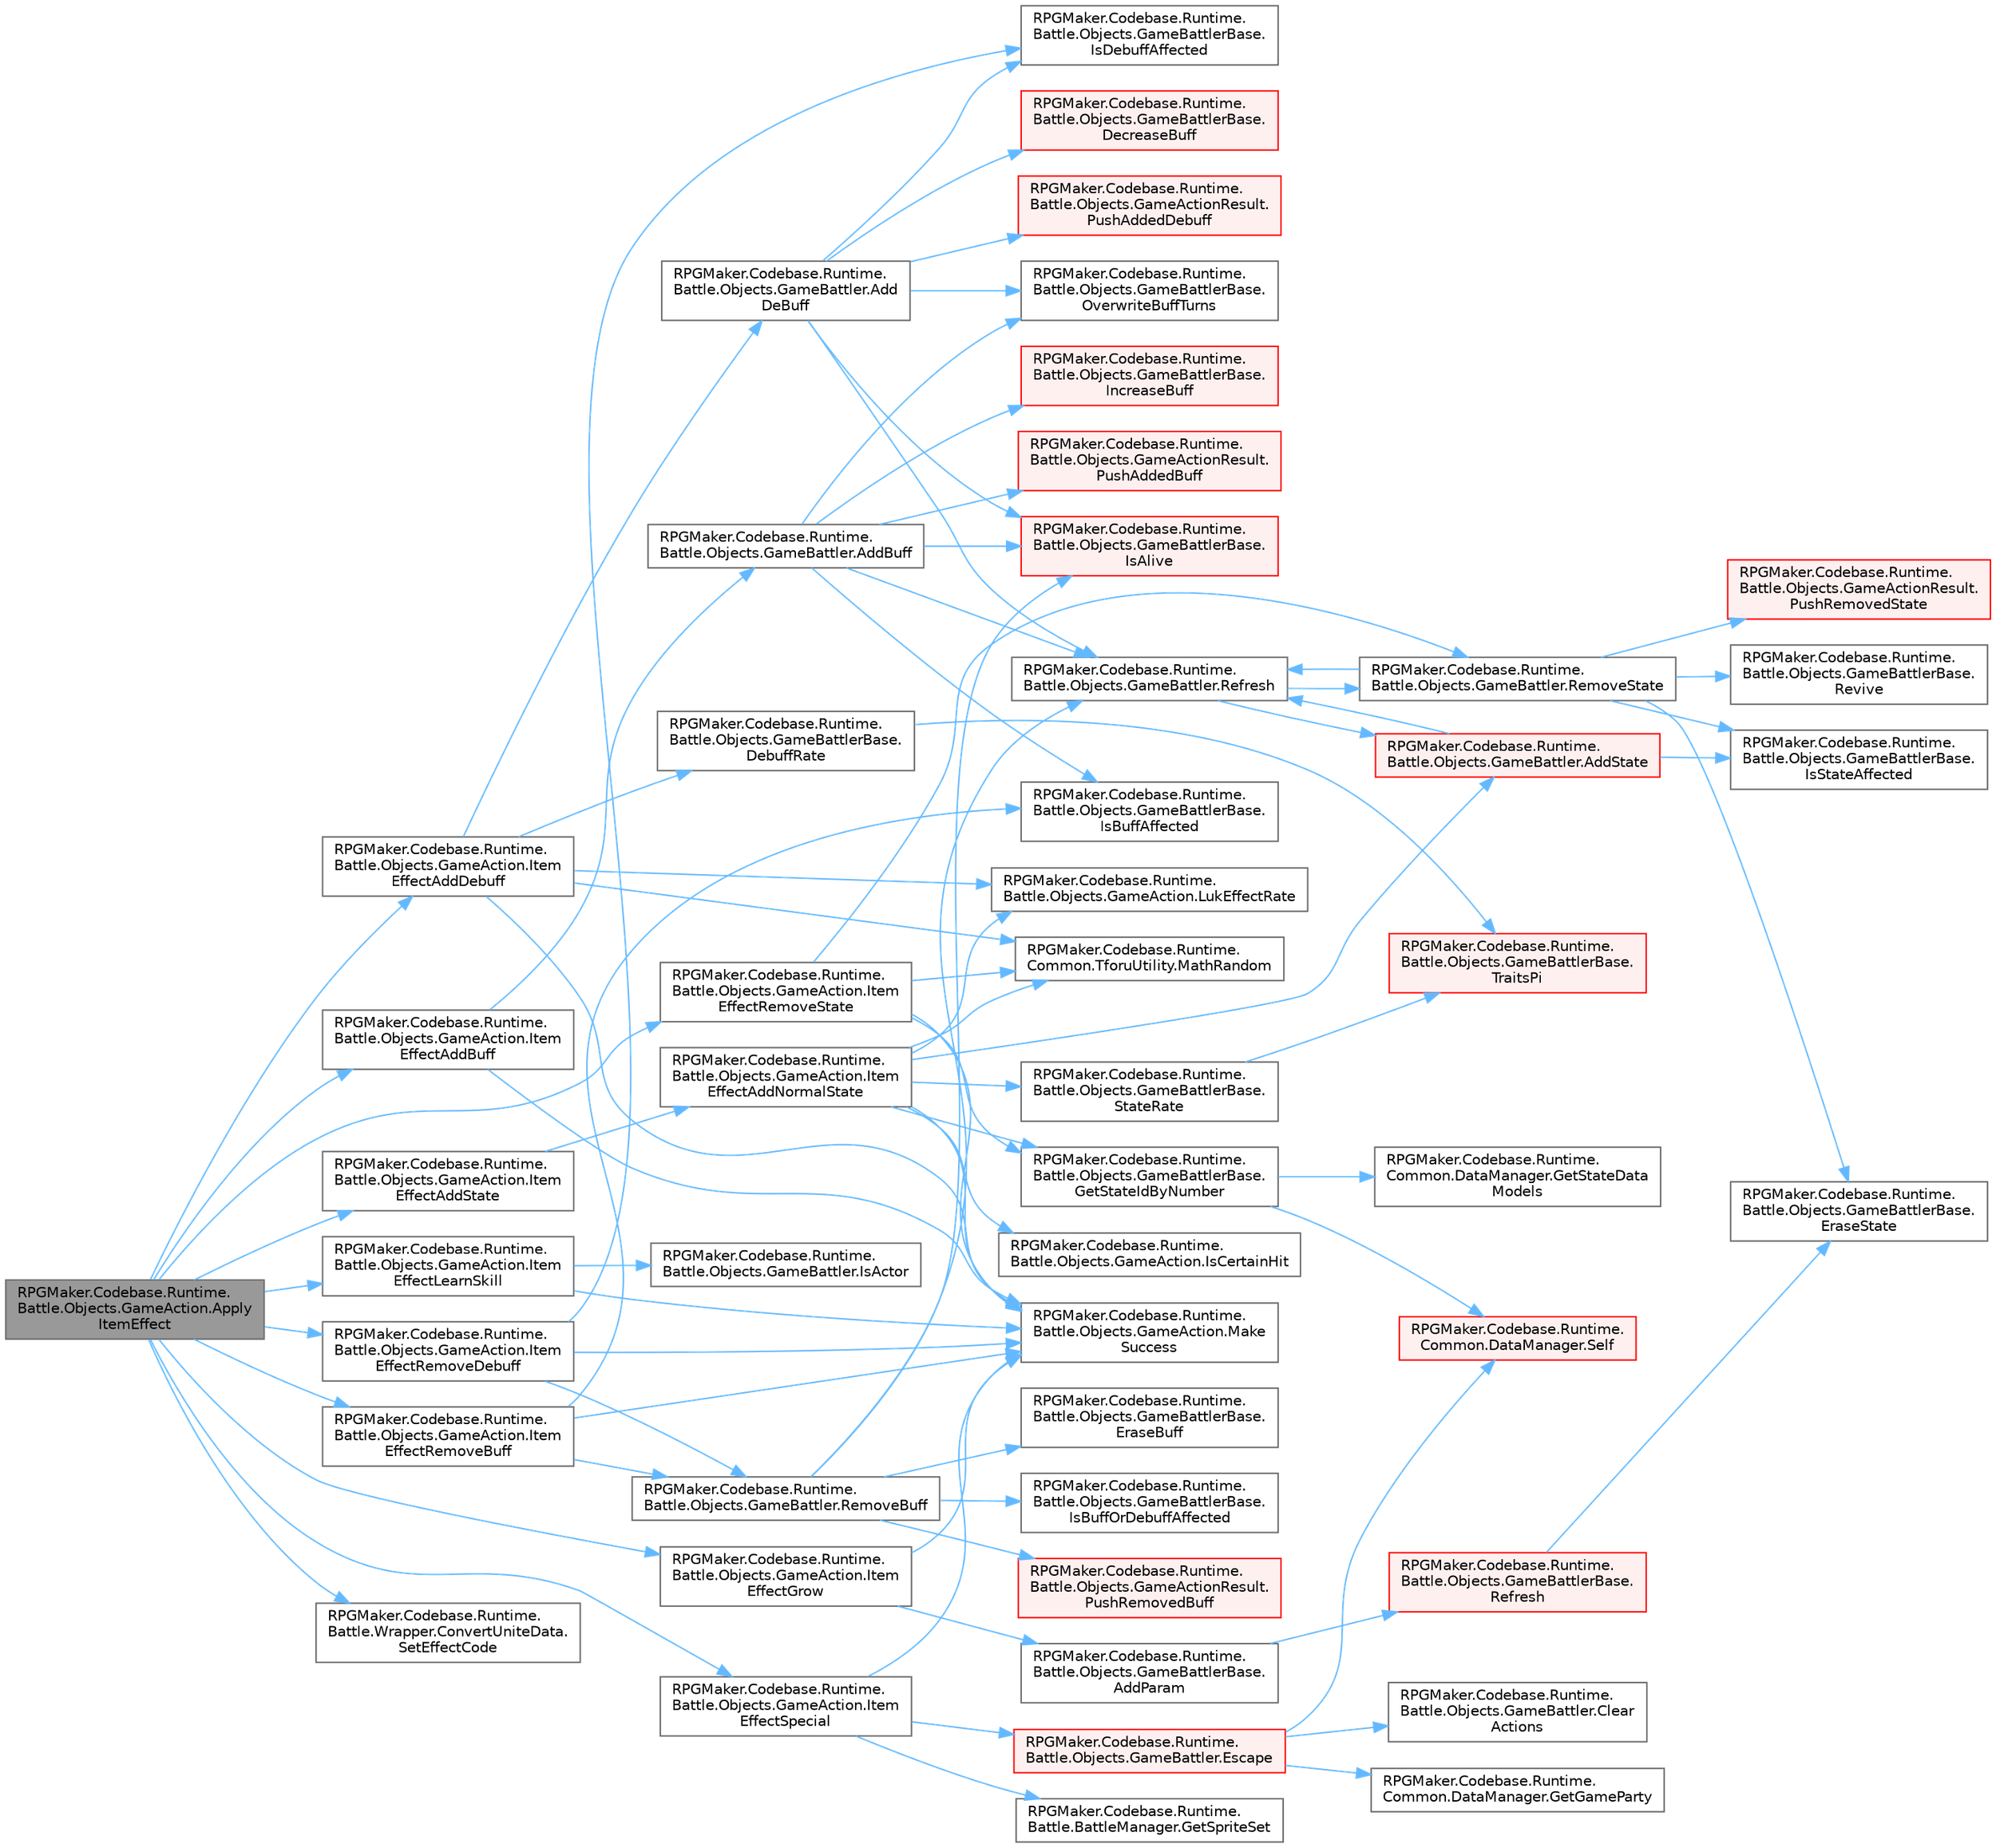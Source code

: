 digraph "RPGMaker.Codebase.Runtime.Battle.Objects.GameAction.ApplyItemEffect"
{
 // LATEX_PDF_SIZE
  bgcolor="transparent";
  edge [fontname=Helvetica,fontsize=10,labelfontname=Helvetica,labelfontsize=10];
  node [fontname=Helvetica,fontsize=10,shape=box,height=0.2,width=0.4];
  rankdir="LR";
  Node1 [id="Node000001",label="RPGMaker.Codebase.Runtime.\lBattle.Objects.GameAction.Apply\lItemEffect",height=0.2,width=0.4,color="gray40", fillcolor="grey60", style="filled", fontcolor="black",tooltip="😁 指定対象にエフェクトを適用"];
  Node1 -> Node2 [id="edge1_Node000001_Node000002",color="steelblue1",style="solid",tooltip=" "];
  Node2 [id="Node000002",label="RPGMaker.Codebase.Runtime.\lBattle.Objects.GameAction.Item\lEffectAddBuff",height=0.2,width=0.4,color="grey40", fillcolor="white", style="filled",URL="$db/d00/class_r_p_g_maker_1_1_codebase_1_1_runtime_1_1_battle_1_1_objects_1_1_game_action.html#a4df77b613c49006d914da5573ee7f4d5",tooltip="😁 指定対象に[強化]の[使用効果]を加える"];
  Node2 -> Node3 [id="edge2_Node000002_Node000003",color="steelblue1",style="solid",tooltip=" "];
  Node3 [id="Node000003",label="RPGMaker.Codebase.Runtime.\lBattle.Objects.GameBattler.AddBuff",height=0.2,width=0.4,color="grey40", fillcolor="white", style="filled",URL="$d6/de6/class_r_p_g_maker_1_1_codebase_1_1_runtime_1_1_battle_1_1_objects_1_1_game_battler.html#a46a4f6f463182320acb0e3741286fbfb",tooltip="😁 指定通常能力に指定ターン数の[強化]を追加"];
  Node3 -> Node4 [id="edge3_Node000003_Node000004",color="steelblue1",style="solid",tooltip=" "];
  Node4 [id="Node000004",label="RPGMaker.Codebase.Runtime.\lBattle.Objects.GameBattlerBase.\lIncreaseBuff",height=0.2,width=0.4,color="red", fillcolor="#FFF0F0", style="filled",URL="$d2/d70/class_r_p_g_maker_1_1_codebase_1_1_runtime_1_1_battle_1_1_objects_1_1_game_battler_base.html#af58ac88bfe58d0aa49c8d445ca11e846",tooltip="😁 指定通常能力を[強化]"];
  Node3 -> Node6 [id="edge4_Node000003_Node000006",color="steelblue1",style="solid",tooltip=" "];
  Node6 [id="Node000006",label="RPGMaker.Codebase.Runtime.\lBattle.Objects.GameBattlerBase.\lIsAlive",height=0.2,width=0.4,color="red", fillcolor="#FFF0F0", style="filled",URL="$d2/d70/class_r_p_g_maker_1_1_codebase_1_1_runtime_1_1_battle_1_1_objects_1_1_game_battler_base.html#ab0cfe0154c253bf8dbdd917e1b83ecea",tooltip="😁 生きているか"];
  Node3 -> Node11 [id="edge5_Node000003_Node000011",color="steelblue1",style="solid",tooltip=" "];
  Node11 [id="Node000011",label="RPGMaker.Codebase.Runtime.\lBattle.Objects.GameBattlerBase.\lIsBuffAffected",height=0.2,width=0.4,color="grey40", fillcolor="white", style="filled",URL="$d2/d70/class_r_p_g_maker_1_1_codebase_1_1_runtime_1_1_battle_1_1_objects_1_1_game_battler_base.html#a787e6a948b49221a760fe510816641f1",tooltip="😁 指定通常能力値に[強化]がかかっているか"];
  Node3 -> Node12 [id="edge6_Node000003_Node000012",color="steelblue1",style="solid",tooltip=" "];
  Node12 [id="Node000012",label="RPGMaker.Codebase.Runtime.\lBattle.Objects.GameBattlerBase.\lOverwriteBuffTurns",height=0.2,width=0.4,color="grey40", fillcolor="white", style="filled",URL="$d2/d70/class_r_p_g_maker_1_1_codebase_1_1_runtime_1_1_battle_1_1_objects_1_1_game_battler_base.html#a8148b8031e01caf3834077e86e61eb54",tooltip="😁 通常能力[強化]の有効ターンを追加"];
  Node3 -> Node13 [id="edge7_Node000003_Node000013",color="steelblue1",style="solid",tooltip=" "];
  Node13 [id="Node000013",label="RPGMaker.Codebase.Runtime.\lBattle.Objects.GameActionResult.\lPushAddedBuff",height=0.2,width=0.4,color="red", fillcolor="#FFF0F0", style="filled",URL="$db/d27/class_r_p_g_maker_1_1_codebase_1_1_runtime_1_1_battle_1_1_objects_1_1_game_action_result.html#ab2a13d485b6b014c5d25d46650dec853",tooltip="😁 指定された能力値の[強化]の付加を追加"];
  Node3 -> Node15 [id="edge8_Node000003_Node000015",color="steelblue1",style="solid",tooltip=" "];
  Node15 [id="Node000015",label="RPGMaker.Codebase.Runtime.\lBattle.Objects.GameBattler.Refresh",height=0.2,width=0.4,color="grey40", fillcolor="white", style="filled",URL="$d6/de6/class_r_p_g_maker_1_1_codebase_1_1_runtime_1_1_battle_1_1_objects_1_1_game_battler.html#a5e2eccb8f1dbacca9ef1f357aff8d5fc",tooltip="😁 能力値やステートを規定値内に収める処理"];
  Node15 -> Node16 [id="edge9_Node000015_Node000016",color="steelblue1",style="solid",tooltip=" "];
  Node16 [id="Node000016",label="RPGMaker.Codebase.Runtime.\lBattle.Objects.GameBattler.AddState",height=0.2,width=0.4,color="red", fillcolor="#FFF0F0", style="filled",URL="$d6/de6/class_r_p_g_maker_1_1_codebase_1_1_runtime_1_1_battle_1_1_objects_1_1_game_battler.html#a721713aea404590ae235b32ef084a641",tooltip="😁 指定ステートを追加"];
  Node16 -> Node10 [id="edge10_Node000016_Node000010",color="steelblue1",style="solid",tooltip=" "];
  Node10 [id="Node000010",label="RPGMaker.Codebase.Runtime.\lBattle.Objects.GameBattlerBase.\lIsStateAffected",height=0.2,width=0.4,color="grey40", fillcolor="white", style="filled",URL="$d2/d70/class_r_p_g_maker_1_1_codebase_1_1_runtime_1_1_battle_1_1_objects_1_1_game_battler_base.html#ae149ea29154d386ec71f09400d260b37",tooltip="😁 指定したステートか"];
  Node16 -> Node15 [id="edge11_Node000016_Node000015",color="steelblue1",style="solid",tooltip=" "];
  Node15 -> Node85 [id="edge12_Node000015_Node000085",color="steelblue1",style="solid",tooltip=" "];
  Node85 [id="Node000085",label="RPGMaker.Codebase.Runtime.\lBattle.Objects.GameBattler.RemoveState",height=0.2,width=0.4,color="grey40", fillcolor="white", style="filled",URL="$d6/de6/class_r_p_g_maker_1_1_codebase_1_1_runtime_1_1_battle_1_1_objects_1_1_game_battler.html#a3d73aefe7c91fabe827a27d354ff8b4b",tooltip="😁 指定ステートを解除"];
  Node85 -> Node26 [id="edge13_Node000085_Node000026",color="steelblue1",style="solid",tooltip=" "];
  Node26 [id="Node000026",label="RPGMaker.Codebase.Runtime.\lBattle.Objects.GameBattlerBase.\lEraseState",height=0.2,width=0.4,color="grey40", fillcolor="white", style="filled",URL="$d2/d70/class_r_p_g_maker_1_1_codebase_1_1_runtime_1_1_battle_1_1_objects_1_1_game_battler_base.html#aa4f4575da86a23d26558423e98499115",tooltip="😁 指定ステートを消す"];
  Node85 -> Node10 [id="edge14_Node000085_Node000010",color="steelblue1",style="solid",tooltip=" "];
  Node85 -> Node86 [id="edge15_Node000085_Node000086",color="steelblue1",style="solid",tooltip=" "];
  Node86 [id="Node000086",label="RPGMaker.Codebase.Runtime.\lBattle.Objects.GameActionResult.\lPushRemovedState",height=0.2,width=0.4,color="red", fillcolor="#FFF0F0", style="filled",URL="$db/d27/class_r_p_g_maker_1_1_codebase_1_1_runtime_1_1_battle_1_1_objects_1_1_game_action_result.html#a97c980bdc218dbf8052fd46d51a07118",tooltip="😁 指定ステートの削除を追加"];
  Node85 -> Node15 [id="edge16_Node000085_Node000015",color="steelblue1",style="solid",tooltip=" "];
  Node85 -> Node87 [id="edge17_Node000085_Node000087",color="steelblue1",style="solid",tooltip=" "];
  Node87 [id="Node000087",label="RPGMaker.Codebase.Runtime.\lBattle.Objects.GameBattlerBase.\lRevive",height=0.2,width=0.4,color="grey40", fillcolor="white", style="filled",URL="$d2/d70/class_r_p_g_maker_1_1_codebase_1_1_runtime_1_1_battle_1_1_objects_1_1_game_battler_base.html#a0941ea2543bf7d0fe8b06e7105d21516",tooltip="😁 復活"];
  Node2 -> Node88 [id="edge18_Node000002_Node000088",color="steelblue1",style="solid",tooltip=" "];
  Node88 [id="Node000088",label="RPGMaker.Codebase.Runtime.\lBattle.Objects.GameAction.Make\lSuccess",height=0.2,width=0.4,color="grey40", fillcolor="white", style="filled",URL="$db/d00/class_r_p_g_maker_1_1_codebase_1_1_runtime_1_1_battle_1_1_objects_1_1_game_action.html#a0a00fa2532c3bf2b96b2ee096bb93507",tooltip="😁 行動結果用に指定対象の行動に成功したフラグを立てる"];
  Node1 -> Node89 [id="edge19_Node000001_Node000089",color="steelblue1",style="solid",tooltip=" "];
  Node89 [id="Node000089",label="RPGMaker.Codebase.Runtime.\lBattle.Objects.GameAction.Item\lEffectAddDebuff",height=0.2,width=0.4,color="grey40", fillcolor="white", style="filled",URL="$db/d00/class_r_p_g_maker_1_1_codebase_1_1_runtime_1_1_battle_1_1_objects_1_1_game_action.html#ae8c5a6cf681facd1b1bf2018e4d5f570",tooltip="😁 指定対象に[弱体]の[使用効果]を加える"];
  Node89 -> Node90 [id="edge20_Node000089_Node000090",color="steelblue1",style="solid",tooltip=" "];
  Node90 [id="Node000090",label="RPGMaker.Codebase.Runtime.\lBattle.Objects.GameBattler.Add\lDeBuff",height=0.2,width=0.4,color="grey40", fillcolor="white", style="filled",URL="$d6/de6/class_r_p_g_maker_1_1_codebase_1_1_runtime_1_1_battle_1_1_objects_1_1_game_battler.html#a4bf2426bec4fa47d818471e0b214f39b",tooltip="😁 指定通常能力に指定ターン数の[弱体]を追加"];
  Node90 -> Node91 [id="edge21_Node000090_Node000091",color="steelblue1",style="solid",tooltip=" "];
  Node91 [id="Node000091",label="RPGMaker.Codebase.Runtime.\lBattle.Objects.GameBattlerBase.\lDecreaseBuff",height=0.2,width=0.4,color="red", fillcolor="#FFF0F0", style="filled",URL="$d2/d70/class_r_p_g_maker_1_1_codebase_1_1_runtime_1_1_battle_1_1_objects_1_1_game_battler_base.html#af7cc8d850bf3c34cd79a4e65a1ad17ad",tooltip="😁 指定通常能力の[強化]を減少させる"];
  Node90 -> Node6 [id="edge22_Node000090_Node000006",color="steelblue1",style="solid",tooltip=" "];
  Node90 -> Node93 [id="edge23_Node000090_Node000093",color="steelblue1",style="solid",tooltip=" "];
  Node93 [id="Node000093",label="RPGMaker.Codebase.Runtime.\lBattle.Objects.GameBattlerBase.\lIsDebuffAffected",height=0.2,width=0.4,color="grey40", fillcolor="white", style="filled",URL="$d2/d70/class_r_p_g_maker_1_1_codebase_1_1_runtime_1_1_battle_1_1_objects_1_1_game_battler_base.html#a67a20d6a3eba32a6dc696f00ec32cfb0",tooltip="😁 指定通常能力値が[弱体]されているか"];
  Node90 -> Node12 [id="edge24_Node000090_Node000012",color="steelblue1",style="solid",tooltip=" "];
  Node90 -> Node94 [id="edge25_Node000090_Node000094",color="steelblue1",style="solid",tooltip=" "];
  Node94 [id="Node000094",label="RPGMaker.Codebase.Runtime.\lBattle.Objects.GameActionResult.\lPushAddedDebuff",height=0.2,width=0.4,color="red", fillcolor="#FFF0F0", style="filled",URL="$db/d27/class_r_p_g_maker_1_1_codebase_1_1_runtime_1_1_battle_1_1_objects_1_1_game_action_result.html#a561a1de2161c1d93fe0e5ec198e5fede",tooltip="😁 指定された能力値の[弱体]の付加を追加"];
  Node90 -> Node15 [id="edge26_Node000090_Node000015",color="steelblue1",style="solid",tooltip=" "];
  Node89 -> Node96 [id="edge27_Node000089_Node000096",color="steelblue1",style="solid",tooltip=" "];
  Node96 [id="Node000096",label="RPGMaker.Codebase.Runtime.\lBattle.Objects.GameBattlerBase.\lDebuffRate",height=0.2,width=0.4,color="grey40", fillcolor="white", style="filled",URL="$d2/d70/class_r_p_g_maker_1_1_codebase_1_1_runtime_1_1_battle_1_1_objects_1_1_game_battler_base.html#a3ca3d818787dd90b0100a6539fcc4362",tooltip="😁 指定した能力値に対する[耐性 - 弱体有効度] を返す"];
  Node96 -> Node97 [id="edge28_Node000096_Node000097",color="steelblue1",style="solid",tooltip=" "];
  Node97 [id="Node000097",label="RPGMaker.Codebase.Runtime.\lBattle.Objects.GameBattlerBase.\lTraitsPi",height=0.2,width=0.4,color="red", fillcolor="#FFF0F0", style="filled",URL="$d2/d70/class_r_p_g_maker_1_1_codebase_1_1_runtime_1_1_battle_1_1_objects_1_1_game_battler_base.html#a0c46d0d8b1545df311f911d5ad8f104d",tooltip="😁 指定特徴コード(TRAIT_定数)・IDの値を返す"];
  Node89 -> Node99 [id="edge29_Node000089_Node000099",color="steelblue1",style="solid",tooltip=" "];
  Node99 [id="Node000099",label="RPGMaker.Codebase.Runtime.\lBattle.Objects.GameAction.LukEffectRate",height=0.2,width=0.4,color="grey40", fillcolor="white", style="filled",URL="$db/d00/class_r_p_g_maker_1_1_codebase_1_1_runtime_1_1_battle_1_1_objects_1_1_game_action.html#aa65d95c8be14809de625feb40f151666",tooltip="😁 指定対象の[幸運]の適用率を返す"];
  Node89 -> Node88 [id="edge30_Node000089_Node000088",color="steelblue1",style="solid",tooltip=" "];
  Node89 -> Node100 [id="edge31_Node000089_Node000100",color="steelblue1",style="solid",tooltip=" "];
  Node100 [id="Node000100",label="RPGMaker.Codebase.Runtime.\lCommon.TforuUtility.MathRandom",height=0.2,width=0.4,color="grey40", fillcolor="white", style="filled",URL="$df/d46/class_r_p_g_maker_1_1_codebase_1_1_runtime_1_1_common_1_1_tforu_utility.html#aebb86c7c9ea503cc6f682adcbc08fd24",tooltip=" "];
  Node1 -> Node101 [id="edge32_Node000001_Node000101",color="steelblue1",style="solid",tooltip=" "];
  Node101 [id="Node000101",label="RPGMaker.Codebase.Runtime.\lBattle.Objects.GameAction.Item\lEffectAddState",height=0.2,width=0.4,color="grey40", fillcolor="white", style="filled",URL="$db/d00/class_r_p_g_maker_1_1_codebase_1_1_runtime_1_1_battle_1_1_objects_1_1_game_action.html#a30937435994c2aeb8de46e354b51d782",tooltip="😁 指定対象に[使用効果]を加える"];
  Node101 -> Node102 [id="edge33_Node000101_Node000102",color="steelblue1",style="solid",tooltip=" "];
  Node102 [id="Node000102",label="RPGMaker.Codebase.Runtime.\lBattle.Objects.GameAction.Item\lEffectAddNormalState",height=0.2,width=0.4,color="grey40", fillcolor="white", style="filled",URL="$db/d00/class_r_p_g_maker_1_1_codebase_1_1_runtime_1_1_battle_1_1_objects_1_1_game_action.html#ad361cd52daaea9b629f16db972b52a84",tooltip="😁 指定対象に通常の[使用効果]を加える"];
  Node102 -> Node16 [id="edge34_Node000102_Node000016",color="steelblue1",style="solid",tooltip=" "];
  Node102 -> Node103 [id="edge35_Node000102_Node000103",color="steelblue1",style="solid",tooltip=" "];
  Node103 [id="Node000103",label="RPGMaker.Codebase.Runtime.\lBattle.Objects.GameBattlerBase.\lGetStateIdByNumber",height=0.2,width=0.4,color="grey40", fillcolor="white", style="filled",URL="$d2/d70/class_r_p_g_maker_1_1_codebase_1_1_runtime_1_1_battle_1_1_objects_1_1_game_battler_base.html#a138ff285e4e6262e8c80f3714af17714",tooltip="😁 [Uniteで追加されたメソッド]"];
  Node103 -> Node81 [id="edge36_Node000103_Node000081",color="steelblue1",style="solid",tooltip=" "];
  Node81 [id="Node000081",label="RPGMaker.Codebase.Runtime.\lCommon.DataManager.GetStateData\lModels",height=0.2,width=0.4,color="grey40", fillcolor="white", style="filled",URL="$d5/d08/class_r_p_g_maker_1_1_codebase_1_1_runtime_1_1_common_1_1_data_manager.html#a15a54931479350f79e52fab3fb8007f6",tooltip=" "];
  Node103 -> Node33 [id="edge37_Node000103_Node000033",color="steelblue1",style="solid",tooltip=" "];
  Node33 [id="Node000033",label="RPGMaker.Codebase.Runtime.\lCommon.DataManager.Self",height=0.2,width=0.4,color="red", fillcolor="#FFF0F0", style="filled",URL="$d5/d08/class_r_p_g_maker_1_1_codebase_1_1_runtime_1_1_common_1_1_data_manager.html#a8f0a40fd71fe0a873d1905e106299934",tooltip=" "];
  Node102 -> Node104 [id="edge38_Node000102_Node000104",color="steelblue1",style="solid",tooltip=" "];
  Node104 [id="Node000104",label="RPGMaker.Codebase.Runtime.\lBattle.Objects.GameAction.IsCertainHit",height=0.2,width=0.4,color="grey40", fillcolor="white", style="filled",URL="$db/d00/class_r_p_g_maker_1_1_codebase_1_1_runtime_1_1_battle_1_1_objects_1_1_game_action.html#ad095789e8c06eefb1047d19856a69dc4",tooltip="😁 [命中タイプ]が[必中]か"];
  Node102 -> Node99 [id="edge39_Node000102_Node000099",color="steelblue1",style="solid",tooltip=" "];
  Node102 -> Node88 [id="edge40_Node000102_Node000088",color="steelblue1",style="solid",tooltip=" "];
  Node102 -> Node100 [id="edge41_Node000102_Node000100",color="steelblue1",style="solid",tooltip=" "];
  Node102 -> Node105 [id="edge42_Node000102_Node000105",color="steelblue1",style="solid",tooltip=" "];
  Node105 [id="Node000105",label="RPGMaker.Codebase.Runtime.\lBattle.Objects.GameBattlerBase.\lStateRate",height=0.2,width=0.4,color="grey40", fillcolor="white", style="filled",URL="$d2/d70/class_r_p_g_maker_1_1_codebase_1_1_runtime_1_1_battle_1_1_objects_1_1_game_battler_base.html#a6549440418ea34ef6a843148a90b9e94",tooltip="😁 指定したステートに対する[耐性 - ステート有効度]を返す"];
  Node105 -> Node97 [id="edge43_Node000105_Node000097",color="steelblue1",style="solid",tooltip=" "];
  Node1 -> Node106 [id="edge44_Node000001_Node000106",color="steelblue1",style="solid",tooltip=" "];
  Node106 [id="Node000106",label="RPGMaker.Codebase.Runtime.\lBattle.Objects.GameAction.Item\lEffectGrow",height=0.2,width=0.4,color="grey40", fillcolor="white", style="filled",URL="$db/d00/class_r_p_g_maker_1_1_codebase_1_1_runtime_1_1_battle_1_1_objects_1_1_game_action.html#a254e2a43093f28080603e46ed8d2994c",tooltip="😁 指定対象に[成長]の[使用効果]を加える"];
  Node106 -> Node107 [id="edge45_Node000106_Node000107",color="steelblue1",style="solid",tooltip=" "];
  Node107 [id="Node000107",label="RPGMaker.Codebase.Runtime.\lBattle.Objects.GameBattlerBase.\lAddParam",height=0.2,width=0.4,color="grey40", fillcolor="white", style="filled",URL="$d2/d70/class_r_p_g_maker_1_1_codebase_1_1_runtime_1_1_battle_1_1_objects_1_1_game_battler_base.html#abdb8eb4639f616b3cc0bff26d2417021",tooltip="😁 指定能力に指定した値を追加"];
  Node107 -> Node25 [id="edge46_Node000107_Node000025",color="steelblue1",style="solid",tooltip=" "];
  Node25 [id="Node000025",label="RPGMaker.Codebase.Runtime.\lBattle.Objects.GameBattlerBase.\lRefresh",height=0.2,width=0.4,color="red", fillcolor="#FFF0F0", style="filled",URL="$d2/d70/class_r_p_g_maker_1_1_codebase_1_1_runtime_1_1_battle_1_1_objects_1_1_game_battler_base.html#aafffb99f550b801728a483861437db61",tooltip="😁 能力値やステートを規定値内に収める処理"];
  Node25 -> Node26 [id="edge47_Node000025_Node000026",color="steelblue1",style="solid",tooltip=" "];
  Node106 -> Node88 [id="edge48_Node000106_Node000088",color="steelblue1",style="solid",tooltip=" "];
  Node1 -> Node108 [id="edge49_Node000001_Node000108",color="steelblue1",style="solid",tooltip=" "];
  Node108 [id="Node000108",label="RPGMaker.Codebase.Runtime.\lBattle.Objects.GameAction.Item\lEffectLearnSkill",height=0.2,width=0.4,color="grey40", fillcolor="white", style="filled",URL="$db/d00/class_r_p_g_maker_1_1_codebase_1_1_runtime_1_1_battle_1_1_objects_1_1_game_action.html#a37ddee0cd1790867fa362be62b3c13b5",tooltip="😁 指定対象に[スキル習得]の[使用効果]を加える"];
  Node108 -> Node109 [id="edge50_Node000108_Node000109",color="steelblue1",style="solid",tooltip=" "];
  Node109 [id="Node000109",label="RPGMaker.Codebase.Runtime.\lBattle.Objects.GameBattler.IsActor",height=0.2,width=0.4,color="grey40", fillcolor="white", style="filled",URL="$d6/de6/class_r_p_g_maker_1_1_codebase_1_1_runtime_1_1_battle_1_1_objects_1_1_game_battler.html#a17282726291bbdce1c500a051a53b0a3",tooltip="😁 [ＲＭユナイトで追加されたメソッド]"];
  Node108 -> Node88 [id="edge51_Node000108_Node000088",color="steelblue1",style="solid",tooltip=" "];
  Node1 -> Node110 [id="edge52_Node000001_Node000110",color="steelblue1",style="solid",tooltip=" "];
  Node110 [id="Node000110",label="RPGMaker.Codebase.Runtime.\lBattle.Objects.GameAction.Item\lEffectRemoveBuff",height=0.2,width=0.4,color="grey40", fillcolor="white", style="filled",URL="$db/d00/class_r_p_g_maker_1_1_codebase_1_1_runtime_1_1_battle_1_1_objects_1_1_game_action.html#a2cdbdac9b9aeb26cd865e38f6d4c6efa",tooltip="😁 指定対象に[強化の解除]の[使用効果]を加える"];
  Node110 -> Node11 [id="edge53_Node000110_Node000011",color="steelblue1",style="solid",tooltip=" "];
  Node110 -> Node88 [id="edge54_Node000110_Node000088",color="steelblue1",style="solid",tooltip=" "];
  Node110 -> Node111 [id="edge55_Node000110_Node000111",color="steelblue1",style="solid",tooltip=" "];
  Node111 [id="Node000111",label="RPGMaker.Codebase.Runtime.\lBattle.Objects.GameBattler.RemoveBuff",height=0.2,width=0.4,color="grey40", fillcolor="white", style="filled",URL="$d6/de6/class_r_p_g_maker_1_1_codebase_1_1_runtime_1_1_battle_1_1_objects_1_1_game_battler.html#a1a3260593962f41e2d76f900a5c7e02f",tooltip="😁 指定通常能力の[強化]を解除"];
  Node111 -> Node112 [id="edge56_Node000111_Node000112",color="steelblue1",style="solid",tooltip=" "];
  Node112 [id="Node000112",label="RPGMaker.Codebase.Runtime.\lBattle.Objects.GameBattlerBase.\lEraseBuff",height=0.2,width=0.4,color="grey40", fillcolor="white", style="filled",URL="$d2/d70/class_r_p_g_maker_1_1_codebase_1_1_runtime_1_1_battle_1_1_objects_1_1_game_battler_base.html#ab942dfdf9004c99faf14a65d2a429c41",tooltip="😁 指定通常能力の[強化]を消す"];
  Node111 -> Node6 [id="edge57_Node000111_Node000006",color="steelblue1",style="solid",tooltip=" "];
  Node111 -> Node113 [id="edge58_Node000111_Node000113",color="steelblue1",style="solid",tooltip=" "];
  Node113 [id="Node000113",label="RPGMaker.Codebase.Runtime.\lBattle.Objects.GameBattlerBase.\lIsBuffOrDebuffAffected",height=0.2,width=0.4,color="grey40", fillcolor="white", style="filled",URL="$d2/d70/class_r_p_g_maker_1_1_codebase_1_1_runtime_1_1_battle_1_1_objects_1_1_game_battler_base.html#a131b842d61b22829a57d3b85957e9498",tooltip="😁 指定通常能力値が[強化][弱体]されているか"];
  Node111 -> Node114 [id="edge59_Node000111_Node000114",color="steelblue1",style="solid",tooltip=" "];
  Node114 [id="Node000114",label="RPGMaker.Codebase.Runtime.\lBattle.Objects.GameActionResult.\lPushRemovedBuff",height=0.2,width=0.4,color="red", fillcolor="#FFF0F0", style="filled",URL="$db/d27/class_r_p_g_maker_1_1_codebase_1_1_runtime_1_1_battle_1_1_objects_1_1_game_action_result.html#adbe9fc0fc72de15712f4ebf2774fedff",tooltip="😁 指定された能力値の[強化]の削除を追加"];
  Node111 -> Node15 [id="edge60_Node000111_Node000015",color="steelblue1",style="solid",tooltip=" "];
  Node1 -> Node116 [id="edge61_Node000001_Node000116",color="steelblue1",style="solid",tooltip=" "];
  Node116 [id="Node000116",label="RPGMaker.Codebase.Runtime.\lBattle.Objects.GameAction.Item\lEffectRemoveDebuff",height=0.2,width=0.4,color="grey40", fillcolor="white", style="filled",URL="$db/d00/class_r_p_g_maker_1_1_codebase_1_1_runtime_1_1_battle_1_1_objects_1_1_game_action.html#a220d8eedc2bdfcf45fafb5a29377ab6b",tooltip="😁 指定対象に[弱体の解除]の[使用効果]を加える"];
  Node116 -> Node93 [id="edge62_Node000116_Node000093",color="steelblue1",style="solid",tooltip=" "];
  Node116 -> Node88 [id="edge63_Node000116_Node000088",color="steelblue1",style="solid",tooltip=" "];
  Node116 -> Node111 [id="edge64_Node000116_Node000111",color="steelblue1",style="solid",tooltip=" "];
  Node1 -> Node117 [id="edge65_Node000001_Node000117",color="steelblue1",style="solid",tooltip=" "];
  Node117 [id="Node000117",label="RPGMaker.Codebase.Runtime.\lBattle.Objects.GameAction.Item\lEffectRemoveState",height=0.2,width=0.4,color="grey40", fillcolor="white", style="filled",URL="$db/d00/class_r_p_g_maker_1_1_codebase_1_1_runtime_1_1_battle_1_1_objects_1_1_game_action.html#ad5da923e99b8879ecd4b18acd7625764",tooltip="😁 指定対象に[ステート解除]の[使用効果]を加える"];
  Node117 -> Node103 [id="edge66_Node000117_Node000103",color="steelblue1",style="solid",tooltip=" "];
  Node117 -> Node88 [id="edge67_Node000117_Node000088",color="steelblue1",style="solid",tooltip=" "];
  Node117 -> Node100 [id="edge68_Node000117_Node000100",color="steelblue1",style="solid",tooltip=" "];
  Node117 -> Node85 [id="edge69_Node000117_Node000085",color="steelblue1",style="solid",tooltip=" "];
  Node1 -> Node118 [id="edge70_Node000001_Node000118",color="steelblue1",style="solid",tooltip=" "];
  Node118 [id="Node000118",label="RPGMaker.Codebase.Runtime.\lBattle.Objects.GameAction.Item\lEffectSpecial",height=0.2,width=0.4,color="grey40", fillcolor="white", style="filled",URL="$db/d00/class_r_p_g_maker_1_1_codebase_1_1_runtime_1_1_battle_1_1_objects_1_1_game_action.html#a1abf8d93aa3dce8219d1c1ab0c6f747c",tooltip="😁 指定対象に[特殊効果]の[使用効果]を加える"];
  Node118 -> Node119 [id="edge71_Node000118_Node000119",color="steelblue1",style="solid",tooltip=" "];
  Node119 [id="Node000119",label="RPGMaker.Codebase.Runtime.\lBattle.Objects.GameBattler.Escape",height=0.2,width=0.4,color="red", fillcolor="#FFF0F0", style="filled",URL="$d6/de6/class_r_p_g_maker_1_1_codebase_1_1_runtime_1_1_battle_1_1_objects_1_1_game_battler.html#a39c0f0b868040a5174f43d9749ad7124",tooltip="😁 戦闘から逃げる"];
  Node119 -> Node120 [id="edge72_Node000119_Node000120",color="steelblue1",style="solid",tooltip=" "];
  Node120 [id="Node000120",label="RPGMaker.Codebase.Runtime.\lBattle.Objects.GameBattler.Clear\lActions",height=0.2,width=0.4,color="grey40", fillcolor="white", style="filled",URL="$d6/de6/class_r_p_g_maker_1_1_codebase_1_1_runtime_1_1_battle_1_1_objects_1_1_game_battler.html#abd1daccbe7cb025c4970fd0e10da8e77",tooltip="😁 アクションを消去"];
  Node119 -> Node121 [id="edge73_Node000119_Node000121",color="steelblue1",style="solid",tooltip=" "];
  Node121 [id="Node000121",label="RPGMaker.Codebase.Runtime.\lCommon.DataManager.GetGameParty",height=0.2,width=0.4,color="grey40", fillcolor="white", style="filled",URL="$d5/d08/class_r_p_g_maker_1_1_codebase_1_1_runtime_1_1_common_1_1_data_manager.html#a51ad2669c15aba611fa704eb84001f8c",tooltip=" "];
  Node119 -> Node33 [id="edge74_Node000119_Node000033",color="steelblue1",style="solid",tooltip=" "];
  Node118 -> Node134 [id="edge75_Node000118_Node000134",color="steelblue1",style="solid",tooltip=" "];
  Node134 [id="Node000134",label="RPGMaker.Codebase.Runtime.\lBattle.BattleManager.GetSpriteSet",height=0.2,width=0.4,color="grey40", fillcolor="white", style="filled",URL="$d3/d0c/class_r_p_g_maker_1_1_codebase_1_1_runtime_1_1_battle_1_1_battle_manager.html#a5a0a0a616f2c38b99ec070404c099740",tooltip="😁 スプライトセットを取得"];
  Node118 -> Node88 [id="edge76_Node000118_Node000088",color="steelblue1",style="solid",tooltip=" "];
  Node1 -> Node135 [id="edge77_Node000001_Node000135",color="steelblue1",style="solid",tooltip=" "];
  Node135 [id="Node000135",label="RPGMaker.Codebase.Runtime.\lBattle.Wrapper.ConvertUniteData.\lSetEffectCode",height=0.2,width=0.4,color="grey40", fillcolor="white", style="filled",URL="$d9/d1f/class_r_p_g_maker_1_1_codebase_1_1_runtime_1_1_battle_1_1_wrapper_1_1_convert_unite_data.html#a0c00965085a307ec0f257abdc981163d",tooltip="😁 使用効果のコードを、UniteからMVに変換する"];
}
